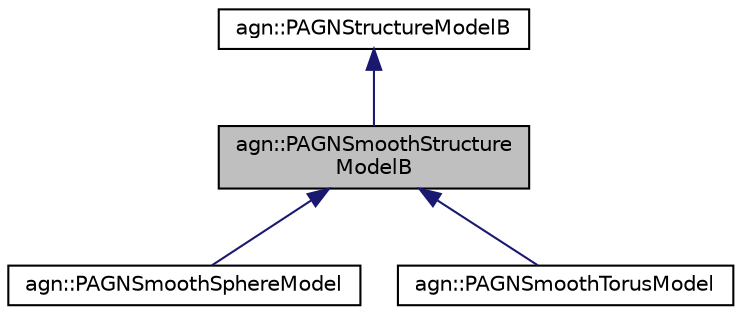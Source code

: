 digraph "agn::PAGNSmoothStructureModelB"
{
 // LATEX_PDF_SIZE
  edge [fontname="Helvetica",fontsize="10",labelfontname="Helvetica",labelfontsize="10"];
  node [fontname="Helvetica",fontsize="10",shape=record];
  Node1 [label="agn::PAGNSmoothStructure\lModelB",height=0.2,width=0.4,color="black", fillcolor="grey75", style="filled", fontcolor="black",tooltip="This base class represents an abstract simple(not tend to be clumpy) agn structure model,..."];
  Node2 -> Node1 [dir="back",color="midnightblue",fontsize="10",style="solid"];
  Node2 [label="agn::PAGNStructureModelB",height=0.2,width=0.4,color="black", fillcolor="white", style="filled",URL="$classagn_1_1_p_a_g_n_structure_model_b.html",tooltip=" "];
  Node1 -> Node3 [dir="back",color="midnightblue",fontsize="10",style="solid"];
  Node3 [label="agn::PAGNSmoothSphereModel",height=0.2,width=0.4,color="black", fillcolor="white", style="filled",URL="$classagn_1_1_p_a_g_n_smooth_sphere_model.html",tooltip="This class represents a smooth sphere agn structure model."];
  Node1 -> Node4 [dir="back",color="midnightblue",fontsize="10",style="solid"];
  Node4 [label="agn::PAGNSmoothTorusModel",height=0.2,width=0.4,color="black", fillcolor="white", style="filled",URL="$classagn_1_1_p_a_g_n_smooth_torus_model.html",tooltip="This class represents a smooth torus agn structure model."];
}
